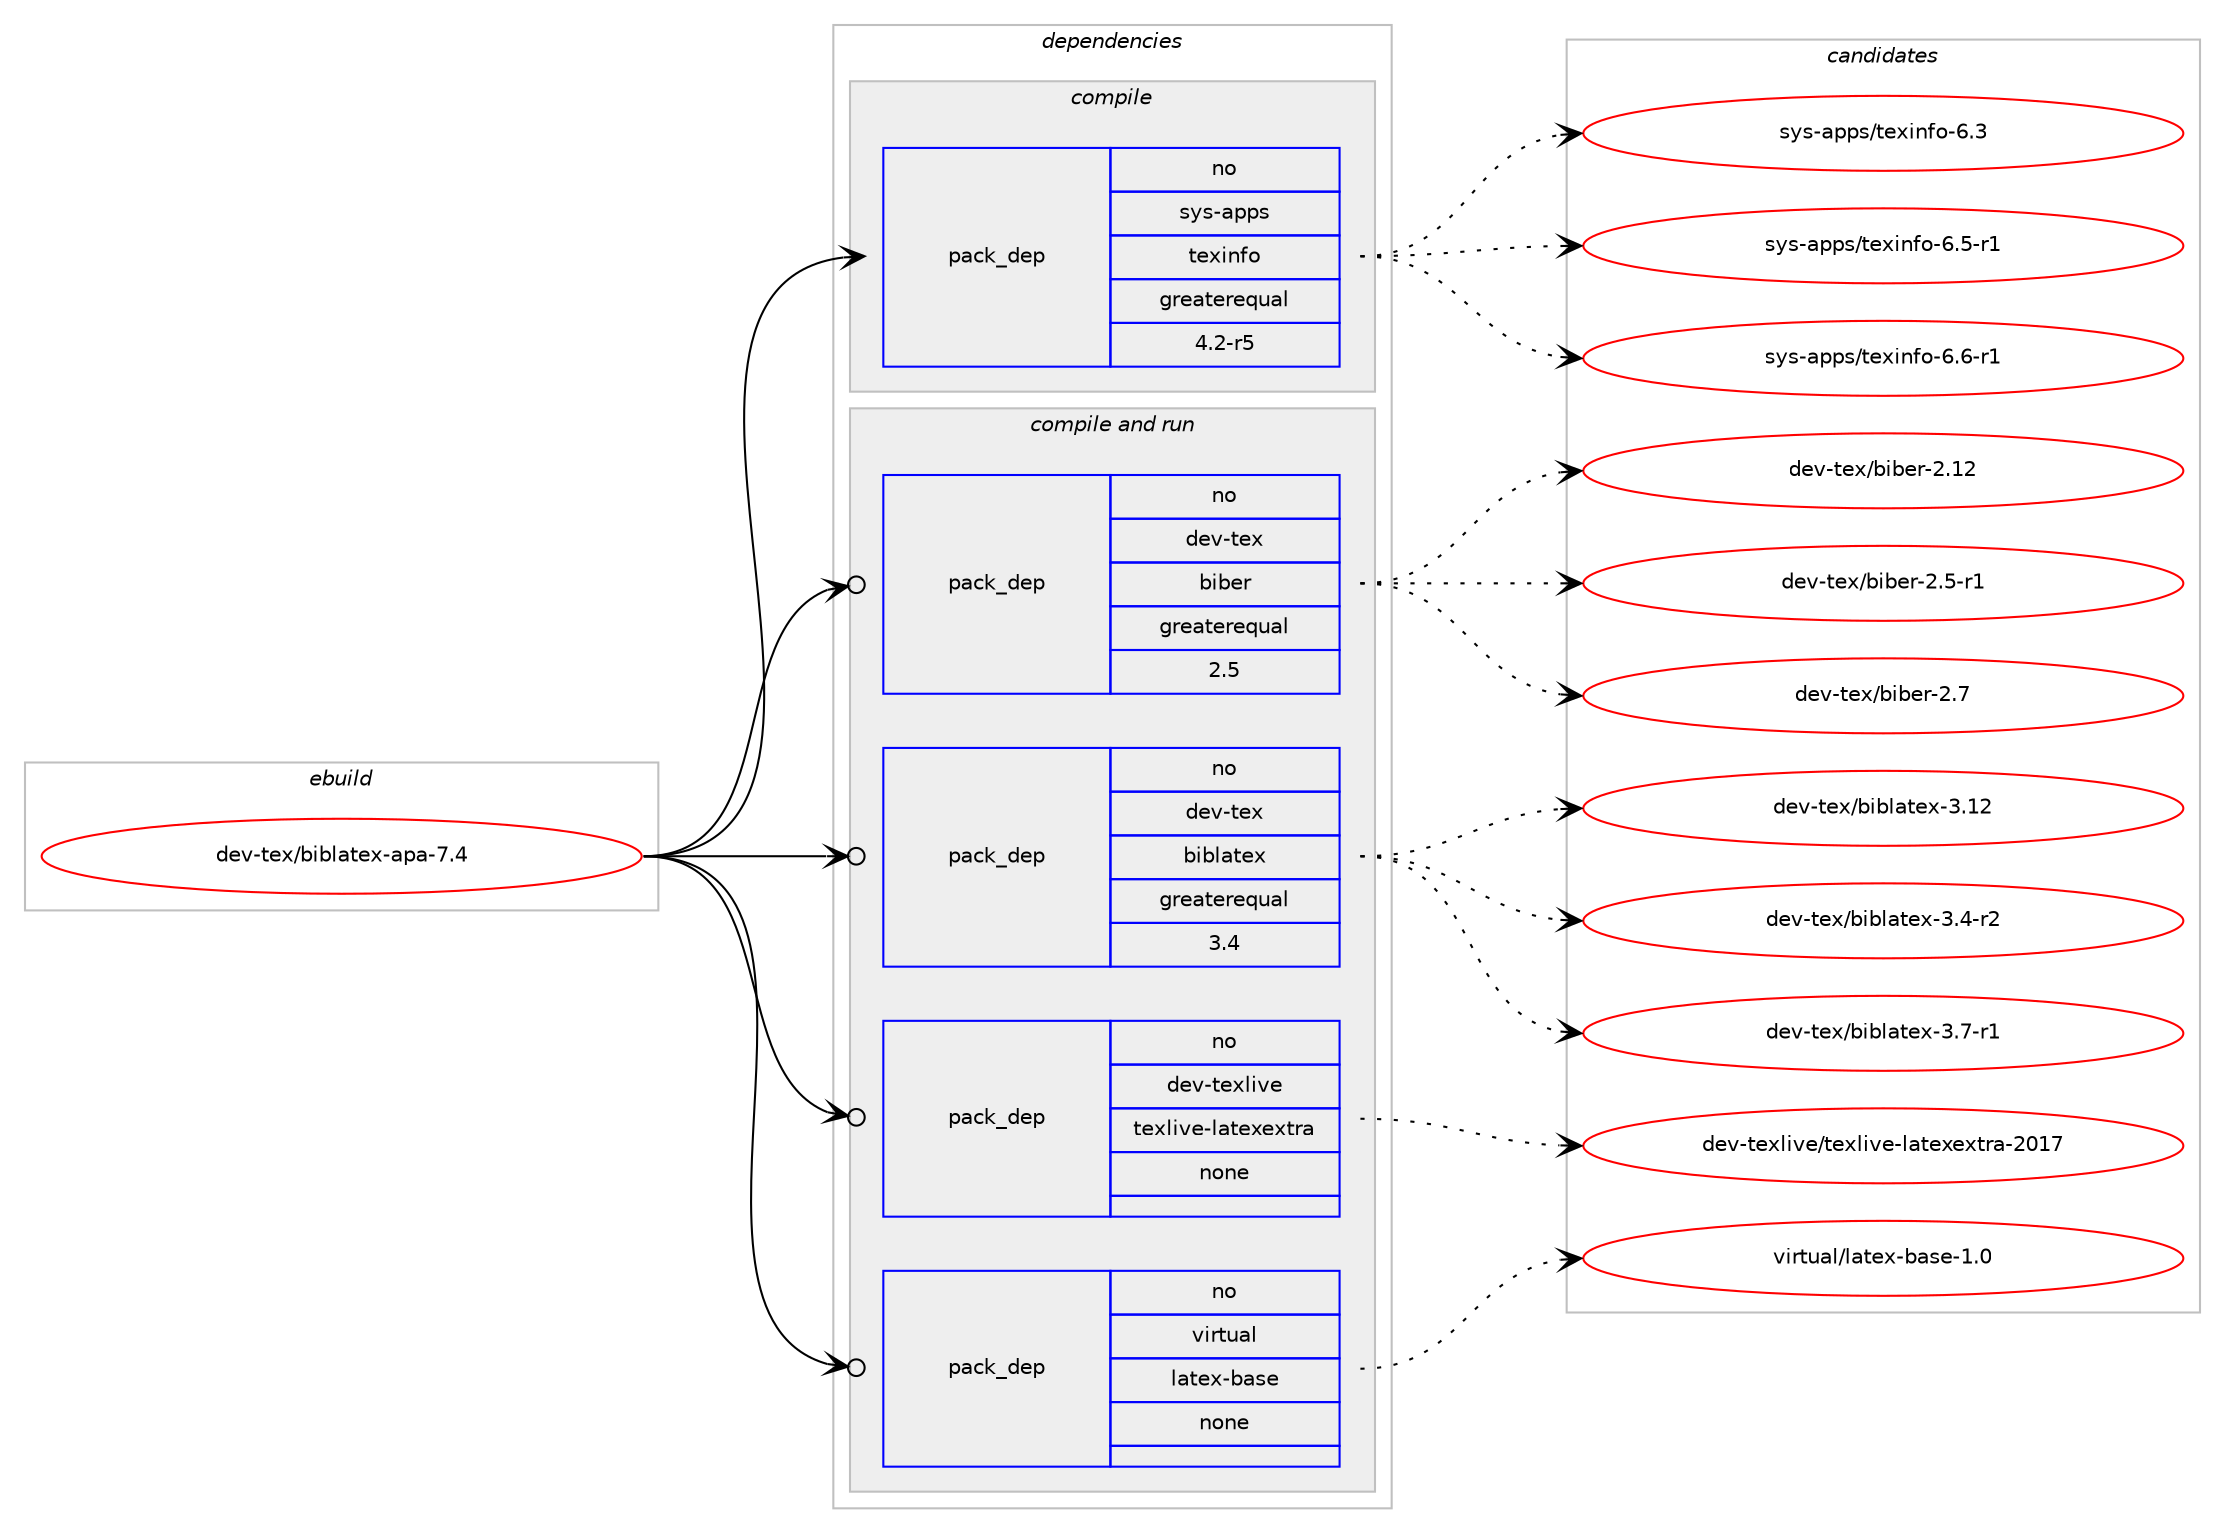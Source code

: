 digraph prolog {

# *************
# Graph options
# *************

newrank=true;
concentrate=true;
compound=true;
graph [rankdir=LR,fontname=Helvetica,fontsize=10,ranksep=1.5];#, ranksep=2.5, nodesep=0.2];
edge  [arrowhead=vee];
node  [fontname=Helvetica,fontsize=10];

# **********
# The ebuild
# **********

subgraph cluster_leftcol {
color=gray;
rank=same;
label=<<i>ebuild</i>>;
id [label="dev-tex/biblatex-apa-7.4", color=red, width=4, href="../dev-tex/biblatex-apa-7.4.svg"];
}

# ****************
# The dependencies
# ****************

subgraph cluster_midcol {
color=gray;
label=<<i>dependencies</i>>;
subgraph cluster_compile {
fillcolor="#eeeeee";
style=filled;
label=<<i>compile</i>>;
subgraph pack1092791 {
dependency1539346 [label=<<TABLE BORDER="0" CELLBORDER="1" CELLSPACING="0" CELLPADDING="4" WIDTH="220"><TR><TD ROWSPAN="6" CELLPADDING="30">pack_dep</TD></TR><TR><TD WIDTH="110">no</TD></TR><TR><TD>sys-apps</TD></TR><TR><TD>texinfo</TD></TR><TR><TD>greaterequal</TD></TR><TR><TD>4.2-r5</TD></TR></TABLE>>, shape=none, color=blue];
}
id:e -> dependency1539346:w [weight=20,style="solid",arrowhead="vee"];
}
subgraph cluster_compileandrun {
fillcolor="#eeeeee";
style=filled;
label=<<i>compile and run</i>>;
subgraph pack1092792 {
dependency1539347 [label=<<TABLE BORDER="0" CELLBORDER="1" CELLSPACING="0" CELLPADDING="4" WIDTH="220"><TR><TD ROWSPAN="6" CELLPADDING="30">pack_dep</TD></TR><TR><TD WIDTH="110">no</TD></TR><TR><TD>dev-tex</TD></TR><TR><TD>biber</TD></TR><TR><TD>greaterequal</TD></TR><TR><TD>2.5</TD></TR></TABLE>>, shape=none, color=blue];
}
id:e -> dependency1539347:w [weight=20,style="solid",arrowhead="odotvee"];
subgraph pack1092793 {
dependency1539348 [label=<<TABLE BORDER="0" CELLBORDER="1" CELLSPACING="0" CELLPADDING="4" WIDTH="220"><TR><TD ROWSPAN="6" CELLPADDING="30">pack_dep</TD></TR><TR><TD WIDTH="110">no</TD></TR><TR><TD>dev-tex</TD></TR><TR><TD>biblatex</TD></TR><TR><TD>greaterequal</TD></TR><TR><TD>3.4</TD></TR></TABLE>>, shape=none, color=blue];
}
id:e -> dependency1539348:w [weight=20,style="solid",arrowhead="odotvee"];
subgraph pack1092794 {
dependency1539349 [label=<<TABLE BORDER="0" CELLBORDER="1" CELLSPACING="0" CELLPADDING="4" WIDTH="220"><TR><TD ROWSPAN="6" CELLPADDING="30">pack_dep</TD></TR><TR><TD WIDTH="110">no</TD></TR><TR><TD>dev-texlive</TD></TR><TR><TD>texlive-latexextra</TD></TR><TR><TD>none</TD></TR><TR><TD></TD></TR></TABLE>>, shape=none, color=blue];
}
id:e -> dependency1539349:w [weight=20,style="solid",arrowhead="odotvee"];
subgraph pack1092795 {
dependency1539350 [label=<<TABLE BORDER="0" CELLBORDER="1" CELLSPACING="0" CELLPADDING="4" WIDTH="220"><TR><TD ROWSPAN="6" CELLPADDING="30">pack_dep</TD></TR><TR><TD WIDTH="110">no</TD></TR><TR><TD>virtual</TD></TR><TR><TD>latex-base</TD></TR><TR><TD>none</TD></TR><TR><TD></TD></TR></TABLE>>, shape=none, color=blue];
}
id:e -> dependency1539350:w [weight=20,style="solid",arrowhead="odotvee"];
}
subgraph cluster_run {
fillcolor="#eeeeee";
style=filled;
label=<<i>run</i>>;
}
}

# **************
# The candidates
# **************

subgraph cluster_choices {
rank=same;
color=gray;
label=<<i>candidates</i>>;

subgraph choice1092791 {
color=black;
nodesep=1;
choice11512111545971121121154711610112010511010211145544651 [label="sys-apps/texinfo-6.3", color=red, width=4,href="../sys-apps/texinfo-6.3.svg"];
choice115121115459711211211547116101120105110102111455446534511449 [label="sys-apps/texinfo-6.5-r1", color=red, width=4,href="../sys-apps/texinfo-6.5-r1.svg"];
choice115121115459711211211547116101120105110102111455446544511449 [label="sys-apps/texinfo-6.6-r1", color=red, width=4,href="../sys-apps/texinfo-6.6-r1.svg"];
dependency1539346:e -> choice11512111545971121121154711610112010511010211145544651:w [style=dotted,weight="100"];
dependency1539346:e -> choice115121115459711211211547116101120105110102111455446534511449:w [style=dotted,weight="100"];
dependency1539346:e -> choice115121115459711211211547116101120105110102111455446544511449:w [style=dotted,weight="100"];
}
subgraph choice1092792 {
color=black;
nodesep=1;
choice100101118451161011204798105981011144550464950 [label="dev-tex/biber-2.12", color=red, width=4,href="../dev-tex/biber-2.12.svg"];
choice10010111845116101120479810598101114455046534511449 [label="dev-tex/biber-2.5-r1", color=red, width=4,href="../dev-tex/biber-2.5-r1.svg"];
choice1001011184511610112047981059810111445504655 [label="dev-tex/biber-2.7", color=red, width=4,href="../dev-tex/biber-2.7.svg"];
dependency1539347:e -> choice100101118451161011204798105981011144550464950:w [style=dotted,weight="100"];
dependency1539347:e -> choice10010111845116101120479810598101114455046534511449:w [style=dotted,weight="100"];
dependency1539347:e -> choice1001011184511610112047981059810111445504655:w [style=dotted,weight="100"];
}
subgraph choice1092793 {
color=black;
nodesep=1;
choice10010111845116101120479810598108971161011204551464950 [label="dev-tex/biblatex-3.12", color=red, width=4,href="../dev-tex/biblatex-3.12.svg"];
choice1001011184511610112047981059810897116101120455146524511450 [label="dev-tex/biblatex-3.4-r2", color=red, width=4,href="../dev-tex/biblatex-3.4-r2.svg"];
choice1001011184511610112047981059810897116101120455146554511449 [label="dev-tex/biblatex-3.7-r1", color=red, width=4,href="../dev-tex/biblatex-3.7-r1.svg"];
dependency1539348:e -> choice10010111845116101120479810598108971161011204551464950:w [style=dotted,weight="100"];
dependency1539348:e -> choice1001011184511610112047981059810897116101120455146524511450:w [style=dotted,weight="100"];
dependency1539348:e -> choice1001011184511610112047981059810897116101120455146554511449:w [style=dotted,weight="100"];
}
subgraph choice1092794 {
color=black;
nodesep=1;
choice10010111845116101120108105118101471161011201081051181014510897116101120101120116114974550484955 [label="dev-texlive/texlive-latexextra-2017", color=red, width=4,href="../dev-texlive/texlive-latexextra-2017.svg"];
dependency1539349:e -> choice10010111845116101120108105118101471161011201081051181014510897116101120101120116114974550484955:w [style=dotted,weight="100"];
}
subgraph choice1092795 {
color=black;
nodesep=1;
choice11810511411611797108471089711610112045989711510145494648 [label="virtual/latex-base-1.0", color=red, width=4,href="../virtual/latex-base-1.0.svg"];
dependency1539350:e -> choice11810511411611797108471089711610112045989711510145494648:w [style=dotted,weight="100"];
}
}

}
